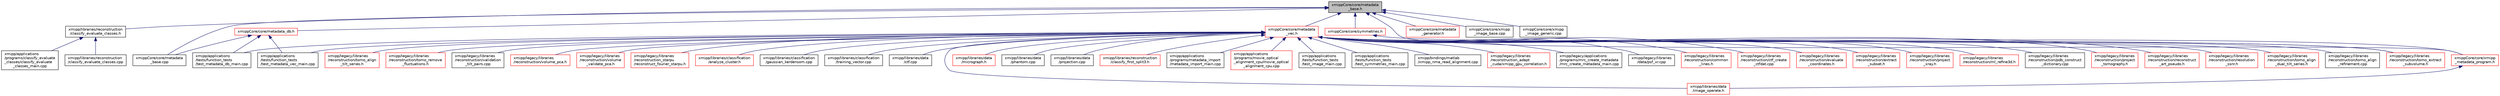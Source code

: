 digraph "xmippCore/core/metadata_base.h"
{
  edge [fontname="Helvetica",fontsize="10",labelfontname="Helvetica",labelfontsize="10"];
  node [fontname="Helvetica",fontsize="10",shape=record];
  Node26 [label="xmippCore/core/metadata\l_base.h",height=0.2,width=0.4,color="black", fillcolor="grey75", style="filled", fontcolor="black"];
  Node26 -> Node27 [dir="back",color="midnightblue",fontsize="10",style="solid",fontname="Helvetica"];
  Node27 [label="xmipp/libraries/reconstruction\l/classify_evaluate_classes.h",height=0.2,width=0.4,color="black", fillcolor="white", style="filled",URL="$classify__evaluate__classes_8h.html"];
  Node27 -> Node28 [dir="back",color="midnightblue",fontsize="10",style="solid",fontname="Helvetica"];
  Node28 [label="xmipp/applications\l/programs/classify_evaluate\l_classes/classify_evaluate\l_classes_main.cpp",height=0.2,width=0.4,color="black", fillcolor="white", style="filled",URL="$classify__evaluate__classes__main_8cpp.html"];
  Node27 -> Node29 [dir="back",color="midnightblue",fontsize="10",style="solid",fontname="Helvetica"];
  Node29 [label="xmipp/libraries/reconstruction\l/classify_evaluate_classes.cpp",height=0.2,width=0.4,color="black", fillcolor="white", style="filled",URL="$classify__evaluate__classes_8cpp.html"];
  Node26 -> Node30 [dir="back",color="midnightblue",fontsize="10",style="solid",fontname="Helvetica"];
  Node30 [label="xmippCore/core/metadata\l_vec.h",height=0.2,width=0.4,color="red", fillcolor="white", style="filled",URL="$metadata__vec_8h.html"];
  Node30 -> Node31 [dir="back",color="midnightblue",fontsize="10",style="solid",fontname="Helvetica"];
  Node31 [label="xmipp/libraries/reconstruction\l/classify_first_split3.h",height=0.2,width=0.4,color="red", fillcolor="white", style="filled",URL="$classify__first__split3_8h.html"];
  Node30 -> Node34 [dir="back",color="midnightblue",fontsize="10",style="solid",fontname="Helvetica"];
  Node34 [label="xmipp/applications\l/programs/metadata_import\l/metadata_import_main.cpp",height=0.2,width=0.4,color="black", fillcolor="white", style="filled",URL="$metadata__import__main_8cpp.html"];
  Node30 -> Node35 [dir="back",color="midnightblue",fontsize="10",style="solid",fontname="Helvetica"];
  Node35 [label="xmipp/applications\l/programs/movie_optical\l_alignment_cpu/movie_optical\l_alignment_cpu.cpp",height=0.2,width=0.4,color="red", fillcolor="white", style="filled",URL="$movie__optical__alignment__cpu_8cpp.html"];
  Node30 -> Node37 [dir="back",color="midnightblue",fontsize="10",style="solid",fontname="Helvetica"];
  Node37 [label="xmipp/applications\l/tests/function_tests\l/test_image_main.cpp",height=0.2,width=0.4,color="black", fillcolor="white", style="filled",URL="$test__image__main_8cpp.html"];
  Node30 -> Node38 [dir="back",color="midnightblue",fontsize="10",style="solid",fontname="Helvetica"];
  Node38 [label="xmipp/applications\l/tests/function_tests\l/test_metadata_db_main.cpp",height=0.2,width=0.4,color="black", fillcolor="white", style="filled",URL="$test__metadata__db__main_8cpp.html"];
  Node30 -> Node39 [dir="back",color="midnightblue",fontsize="10",style="solid",fontname="Helvetica"];
  Node39 [label="xmipp/applications\l/tests/function_tests\l/test_metadata_vec_main.cpp",height=0.2,width=0.4,color="black", fillcolor="white", style="filled",URL="$test__metadata__vec__main_8cpp.html"];
  Node30 -> Node40 [dir="back",color="midnightblue",fontsize="10",style="solid",fontname="Helvetica"];
  Node40 [label="xmipp/applications\l/tests/function_tests\l/test_symmetries_main.cpp",height=0.2,width=0.4,color="black", fillcolor="white", style="filled",URL="$test__symmetries__main_8cpp.html"];
  Node30 -> Node41 [dir="back",color="midnightblue",fontsize="10",style="solid",fontname="Helvetica"];
  Node41 [label="xmipp/bindings/matlab\l/xmipp_nma_read_alignment.cpp",height=0.2,width=0.4,color="black", fillcolor="white", style="filled",URL="$xmipp__nma__read__alignment_8cpp.html"];
  Node30 -> Node42 [dir="back",color="midnightblue",fontsize="10",style="solid",fontname="Helvetica"];
  Node42 [label="xmipp/legacy/libraries\l/reconstruction_adapt\l_cuda/xmipp_gpu_correlation.h",height=0.2,width=0.4,color="red", fillcolor="white", style="filled",URL="$xmipp__gpu__correlation_8h.html"];
  Node30 -> Node45 [dir="back",color="midnightblue",fontsize="10",style="solid",fontname="Helvetica"];
  Node45 [label="xmipp/legacy/applications\l/programs/mrc_create_metadata\l/mrc_create_metadata_main.cpp",height=0.2,width=0.4,color="black", fillcolor="white", style="filled",URL="$mrc__create__metadata__main_8cpp.html"];
  Node30 -> Node46 [dir="back",color="midnightblue",fontsize="10",style="solid",fontname="Helvetica"];
  Node46 [label="xmipp/legacy/libraries\l/data/psf_xr.cpp",height=0.2,width=0.4,color="black", fillcolor="white", style="filled",URL="$psf__xr_8cpp.html"];
  Node30 -> Node47 [dir="back",color="midnightblue",fontsize="10",style="solid",fontname="Helvetica"];
  Node47 [label="xmipp/legacy/libraries\l/reconstruction/common\l_lines.h",height=0.2,width=0.4,color="red", fillcolor="white", style="filled",URL="$common__lines_8h.html"];
  Node30 -> Node50 [dir="back",color="midnightblue",fontsize="10",style="solid",fontname="Helvetica"];
  Node50 [label="xmipp/legacy/libraries\l/reconstruction/ctf_create\l_ctfdat.cpp",height=0.2,width=0.4,color="red", fillcolor="white", style="filled",URL="$ctf__create__ctfdat_8cpp.html"];
  Node30 -> Node52 [dir="back",color="midnightblue",fontsize="10",style="solid",fontname="Helvetica"];
  Node52 [label="xmipp/legacy/libraries\l/reconstruction/evaluate\l_coordinates.h",height=0.2,width=0.4,color="red", fillcolor="white", style="filled",URL="$evaluate__coordinates_8h.html"];
  Node30 -> Node55 [dir="back",color="midnightblue",fontsize="10",style="solid",fontname="Helvetica"];
  Node55 [label="xmipp/legacy/libraries\l/reconstruction/extract\l_subset.h",height=0.2,width=0.4,color="red", fillcolor="white", style="filled",URL="$extract__subset_8h.html"];
  Node30 -> Node59 [dir="back",color="midnightblue",fontsize="10",style="solid",fontname="Helvetica"];
  Node59 [label="xmipp/legacy/libraries\l/reconstruction/project\l_xray.h",height=0.2,width=0.4,color="red", fillcolor="white", style="filled",URL="$project__xray_8h.html"];
  Node30 -> Node71 [dir="back",color="midnightblue",fontsize="10",style="solid",fontname="Helvetica"];
  Node71 [label="xmipp/legacy/libraries\l/reconstruction/ml_refine3d.h",height=0.2,width=0.4,color="red", fillcolor="white", style="filled",URL="$ml__refine3d_8h.html"];
  Node30 -> Node75 [dir="back",color="midnightblue",fontsize="10",style="solid",fontname="Helvetica"];
  Node75 [label="xmipp/legacy/libraries\l/reconstruction/pdb_construct\l_dictionary.cpp",height=0.2,width=0.4,color="black", fillcolor="white", style="filled",URL="$pdb__construct__dictionary_8cpp.html"];
  Node30 -> Node76 [dir="back",color="midnightblue",fontsize="10",style="solid",fontname="Helvetica"];
  Node76 [label="xmipp/legacy/libraries\l/reconstruction/project\l_tomography.h",height=0.2,width=0.4,color="red", fillcolor="white", style="filled",URL="$project__tomography_8h.html"];
  Node30 -> Node79 [dir="back",color="midnightblue",fontsize="10",style="solid",fontname="Helvetica"];
  Node79 [label="xmipp/legacy/libraries\l/reconstruction/reconstruct\l_art_pseudo.h",height=0.2,width=0.4,color="red", fillcolor="white", style="filled",URL="$reconstruct__art__pseudo_8h.html"];
  Node30 -> Node82 [dir="back",color="midnightblue",fontsize="10",style="solid",fontname="Helvetica"];
  Node82 [label="xmipp/legacy/libraries\l/reconstruction/resolution\l_ssnr.h",height=0.2,width=0.4,color="red", fillcolor="white", style="filled",URL="$resolution__ssnr_8h.html"];
  Node30 -> Node85 [dir="back",color="midnightblue",fontsize="10",style="solid",fontname="Helvetica"];
  Node85 [label="xmipp/legacy/libraries\l/reconstruction/tomo_align\l_dual_tilt_series.h",height=0.2,width=0.4,color="red", fillcolor="white", style="filled",URL="$tomo__align__dual__tilt__series_8h.html"];
  Node30 -> Node88 [dir="back",color="midnightblue",fontsize="10",style="solid",fontname="Helvetica"];
  Node88 [label="xmipp/legacy/libraries\l/reconstruction/tomo_align\l_refinement.cpp",height=0.2,width=0.4,color="black", fillcolor="white", style="filled",URL="$tomo__align__refinement_8cpp.html"];
  Node30 -> Node89 [dir="back",color="midnightblue",fontsize="10",style="solid",fontname="Helvetica"];
  Node89 [label="xmipp/legacy/libraries\l/reconstruction/tomo_align\l_tilt_series.h",height=0.2,width=0.4,color="red", fillcolor="white", style="filled",URL="$tomo__align__tilt__series_8h.html"];
  Node30 -> Node92 [dir="back",color="midnightblue",fontsize="10",style="solid",fontname="Helvetica"];
  Node92 [label="xmipp/legacy/libraries\l/reconstruction/tomo_extract\l_subvolume.h",height=0.2,width=0.4,color="red", fillcolor="white", style="filled",URL="$tomo__extract__subvolume_8h.html"];
  Node30 -> Node96 [dir="back",color="midnightblue",fontsize="10",style="solid",fontname="Helvetica"];
  Node96 [label="xmipp/legacy/libraries\l/reconstruction/tomo_remove\l_fluctuations.h",height=0.2,width=0.4,color="red", fillcolor="white", style="filled",URL="$tomo__remove__fluctuations_8h.html"];
  Node30 -> Node99 [dir="back",color="midnightblue",fontsize="10",style="solid",fontname="Helvetica"];
  Node99 [label="xmipp/legacy/libraries\l/reconstruction/validation\l_tilt_pairs.cpp",height=0.2,width=0.4,color="black", fillcolor="white", style="filled",URL="$validation__tilt__pairs_8cpp.html"];
  Node30 -> Node100 [dir="back",color="midnightblue",fontsize="10",style="solid",fontname="Helvetica"];
  Node100 [label="xmipp/legacy/libraries\l/reconstruction/volume_pca.h",height=0.2,width=0.4,color="red", fillcolor="white", style="filled",URL="$volume__pca_8h.html"];
  Node30 -> Node103 [dir="back",color="midnightblue",fontsize="10",style="solid",fontname="Helvetica"];
  Node103 [label="xmipp/legacy/libraries\l/reconstruction/volume\l_validate_pca.h",height=0.2,width=0.4,color="red", fillcolor="white", style="filled",URL="$volume__validate__pca_8h.html"];
  Node30 -> Node106 [dir="back",color="midnightblue",fontsize="10",style="solid",fontname="Helvetica"];
  Node106 [label="xmipp/legacy/libraries\l/reconstruction_starpu\l/reconstruct_fourier_starpu.h",height=0.2,width=0.4,color="red", fillcolor="white", style="filled",URL="$reconstruct__fourier__starpu_8h.html"];
  Node30 -> Node112 [dir="back",color="midnightblue",fontsize="10",style="solid",fontname="Helvetica"];
  Node112 [label="xmipp/libraries/classification\l/analyze_cluster.h",height=0.2,width=0.4,color="red", fillcolor="white", style="filled",URL="$analyze__cluster_8h.html"];
  Node30 -> Node118 [dir="back",color="midnightblue",fontsize="10",style="solid",fontname="Helvetica"];
  Node118 [label="xmipp/libraries/classification\l/gaussian_kerdensom.cpp",height=0.2,width=0.4,color="black", fillcolor="white", style="filled",URL="$gaussian__kerdensom_8cpp.html"];
  Node30 -> Node119 [dir="back",color="midnightblue",fontsize="10",style="solid",fontname="Helvetica"];
  Node119 [label="xmipp/libraries/classification\l/training_vector.cpp",height=0.2,width=0.4,color="black", fillcolor="white", style="filled",URL="$training__vector_8cpp.html"];
  Node30 -> Node120 [dir="back",color="midnightblue",fontsize="10",style="solid",fontname="Helvetica"];
  Node120 [label="xmipp/libraries/data\l/ctf.cpp",height=0.2,width=0.4,color="black", fillcolor="white", style="filled",URL="$ctf_8cpp.html"];
  Node30 -> Node121 [dir="back",color="midnightblue",fontsize="10",style="solid",fontname="Helvetica"];
  Node121 [label="xmipp/libraries/data\l/image_operate.h",height=0.2,width=0.4,color="red", fillcolor="white", style="filled",URL="$image__operate_8h.html"];
  Node30 -> Node127 [dir="back",color="midnightblue",fontsize="10",style="solid",fontname="Helvetica"];
  Node127 [label="xmipp/libraries/data\l/micrograph.h",height=0.2,width=0.4,color="red", fillcolor="white", style="filled",URL="$micrograph_8h.html"];
  Node30 -> Node146 [dir="back",color="midnightblue",fontsize="10",style="solid",fontname="Helvetica"];
  Node146 [label="xmipp/libraries/data\l/phantom.cpp",height=0.2,width=0.4,color="black", fillcolor="white", style="filled",URL="$phantom_8cpp.html"];
  Node30 -> Node147 [dir="back",color="midnightblue",fontsize="10",style="solid",fontname="Helvetica"];
  Node147 [label="xmipp/libraries/data\l/projection.cpp",height=0.2,width=0.4,color="black", fillcolor="white", style="filled",URL="$projection_8cpp.html"];
  Node30 -> Node467 [dir="back",color="midnightblue",fontsize="10",style="solid",fontname="Helvetica"];
  Node467 [label="xmippCore/core/xmipp\l_metadata_program.h",height=0.2,width=0.4,color="red", fillcolor="white", style="filled",URL="$xmipp__metadata__program_8h.html"];
  Node467 -> Node121 [dir="back",color="midnightblue",fontsize="10",style="solid",fontname="Helvetica"];
  Node26 -> Node620 [dir="back",color="midnightblue",fontsize="10",style="solid",fontname="Helvetica"];
  Node620 [label="xmippCore/core/metadata_db.h",height=0.2,width=0.4,color="red", fillcolor="white", style="filled",URL="$metadata__db_8h.html"];
  Node620 -> Node38 [dir="back",color="midnightblue",fontsize="10",style="solid",fontname="Helvetica"];
  Node620 -> Node39 [dir="back",color="midnightblue",fontsize="10",style="solid",fontname="Helvetica"];
  Node620 -> Node674 [dir="back",color="midnightblue",fontsize="10",style="solid",fontname="Helvetica"];
  Node674 [label="xmippCore/core/metadata\l_base.cpp",height=0.2,width=0.4,color="black", fillcolor="white", style="filled",URL="$metadata__base_8cpp.html"];
  Node26 -> Node677 [dir="back",color="midnightblue",fontsize="10",style="solid",fontname="Helvetica"];
  Node677 [label="xmippCore/core/symmetries.h",height=0.2,width=0.4,color="red", fillcolor="white", style="filled",URL="$ore_2core_2symmetries_8h.html"];
  Node677 -> Node92 [dir="back",color="midnightblue",fontsize="10",style="solid",fontname="Helvetica"];
  Node26 -> Node674 [dir="back",color="midnightblue",fontsize="10",style="solid",fontname="Helvetica"];
  Node26 -> Node690 [dir="back",color="midnightblue",fontsize="10",style="solid",fontname="Helvetica"];
  Node690 [label="xmippCore/core/metadata\l_generator.h",height=0.2,width=0.4,color="red", fillcolor="white", style="filled",URL="$metadata__generator_8h.html"];
  Node26 -> Node692 [dir="back",color="midnightblue",fontsize="10",style="solid",fontname="Helvetica"];
  Node692 [label="xmippCore/core/xmipp\l_image_base.cpp",height=0.2,width=0.4,color="black", fillcolor="white", style="filled",URL="$xmipp__image__base_8cpp.html"];
  Node26 -> Node693 [dir="back",color="midnightblue",fontsize="10",style="solid",fontname="Helvetica"];
  Node693 [label="xmippCore/core/xmipp\l_image_generic.cpp",height=0.2,width=0.4,color="black", fillcolor="white", style="filled",URL="$xmipp__image__generic_8cpp.html"];
  Node26 -> Node467 [dir="back",color="midnightblue",fontsize="10",style="solid",fontname="Helvetica"];
}
